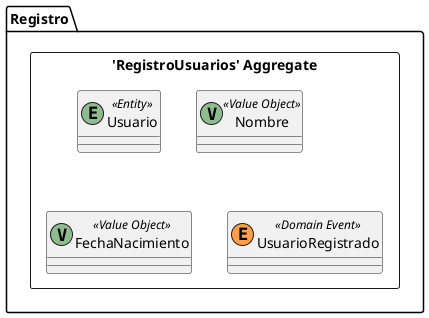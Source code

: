 @startuml

skinparam componentStyle uml2

package Registro {
	package "'RegistroUsuarios' Aggregate" <<Rectangle>> {
		class Usuario <<(E,DarkSeaGreen) Entity>> {
		}
		class Nombre <<(V,DarkSeaGreen) Value Object>> {
		}
		class FechaNacimiento <<(V,DarkSeaGreen) Value Object>> {
		}
		class UsuarioRegistrado <<(E,#ff9f4b) Domain Event>> {
		}
	}
}


@enduml
